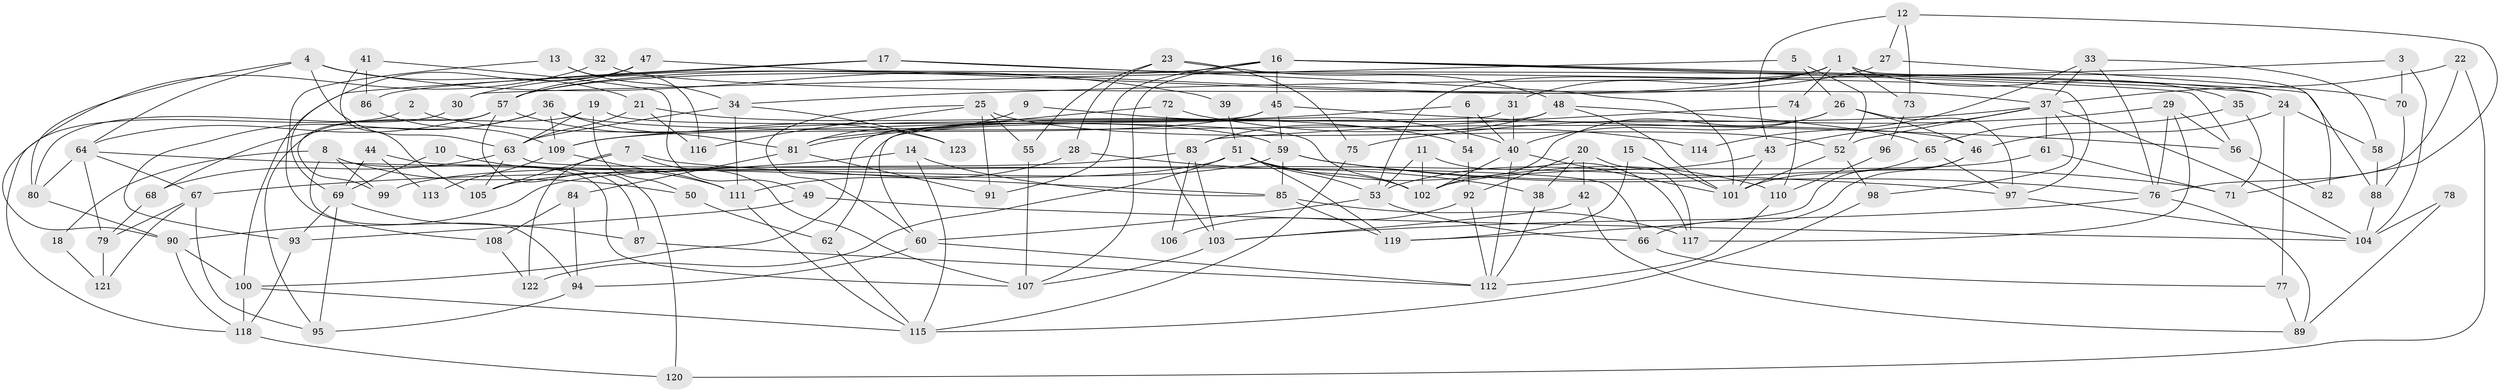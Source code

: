 // Generated by graph-tools (version 1.1) at 2025/14/03/09/25 04:14:59]
// undirected, 123 vertices, 246 edges
graph export_dot {
graph [start="1"]
  node [color=gray90,style=filled];
  1;
  2;
  3;
  4;
  5;
  6;
  7;
  8;
  9;
  10;
  11;
  12;
  13;
  14;
  15;
  16;
  17;
  18;
  19;
  20;
  21;
  22;
  23;
  24;
  25;
  26;
  27;
  28;
  29;
  30;
  31;
  32;
  33;
  34;
  35;
  36;
  37;
  38;
  39;
  40;
  41;
  42;
  43;
  44;
  45;
  46;
  47;
  48;
  49;
  50;
  51;
  52;
  53;
  54;
  55;
  56;
  57;
  58;
  59;
  60;
  61;
  62;
  63;
  64;
  65;
  66;
  67;
  68;
  69;
  70;
  71;
  72;
  73;
  74;
  75;
  76;
  77;
  78;
  79;
  80;
  81;
  82;
  83;
  84;
  85;
  86;
  87;
  88;
  89;
  90;
  91;
  92;
  93;
  94;
  95;
  96;
  97;
  98;
  99;
  100;
  101;
  102;
  103;
  104;
  105;
  106;
  107;
  108;
  109;
  110;
  111;
  112;
  113;
  114;
  115;
  116;
  117;
  118;
  119;
  120;
  121;
  122;
  123;
  1 -- 53;
  1 -- 30;
  1 -- 31;
  1 -- 35;
  1 -- 73;
  1 -- 74;
  1 -- 82;
  2 -- 118;
  2 -- 59;
  3 -- 70;
  3 -- 104;
  3 -- 34;
  4 -- 80;
  4 -- 63;
  4 -- 21;
  4 -- 39;
  4 -- 64;
  5 -- 26;
  5 -- 52;
  5 -- 30;
  6 -- 81;
  6 -- 40;
  6 -- 54;
  7 -- 85;
  7 -- 105;
  7 -- 107;
  7 -- 122;
  8 -- 99;
  8 -- 107;
  8 -- 18;
  8 -- 50;
  8 -- 94;
  9 -- 81;
  9 -- 40;
  10 -- 69;
  10 -- 111;
  11 -- 53;
  11 -- 102;
  11 -- 117;
  12 -- 43;
  12 -- 71;
  12 -- 27;
  12 -- 73;
  13 -- 34;
  13 -- 108;
  13 -- 116;
  14 -- 67;
  14 -- 85;
  14 -- 115;
  15 -- 119;
  15 -- 101;
  16 -- 107;
  16 -- 24;
  16 -- 45;
  16 -- 56;
  16 -- 57;
  16 -- 88;
  16 -- 91;
  17 -- 100;
  17 -- 101;
  17 -- 24;
  17 -- 86;
  18 -- 121;
  19 -- 102;
  19 -- 95;
  19 -- 50;
  19 -- 63;
  20 -- 117;
  20 -- 38;
  20 -- 42;
  20 -- 92;
  21 -- 116;
  21 -- 54;
  21 -- 63;
  22 -- 120;
  22 -- 37;
  22 -- 76;
  23 -- 48;
  23 -- 75;
  23 -- 28;
  23 -- 55;
  24 -- 46;
  24 -- 58;
  24 -- 77;
  25 -- 52;
  25 -- 55;
  25 -- 60;
  25 -- 91;
  25 -- 116;
  26 -- 40;
  26 -- 46;
  26 -- 97;
  26 -- 102;
  27 -- 57;
  27 -- 70;
  28 -- 111;
  28 -- 38;
  29 -- 76;
  29 -- 56;
  29 -- 75;
  29 -- 117;
  30 -- 80;
  31 -- 40;
  31 -- 60;
  32 -- 90;
  32 -- 37;
  33 -- 58;
  33 -- 37;
  33 -- 76;
  33 -- 114;
  34 -- 63;
  34 -- 111;
  34 -- 123;
  35 -- 65;
  35 -- 71;
  36 -- 93;
  36 -- 109;
  36 -- 46;
  36 -- 68;
  36 -- 81;
  37 -- 109;
  37 -- 61;
  37 -- 43;
  37 -- 52;
  37 -- 98;
  37 -- 104;
  38 -- 112;
  39 -- 51;
  40 -- 101;
  40 -- 112;
  40 -- 102;
  41 -- 86;
  41 -- 105;
  41 -- 49;
  42 -- 89;
  42 -- 103;
  43 -- 101;
  43 -- 53;
  44 -- 69;
  44 -- 87;
  44 -- 113;
  45 -- 59;
  45 -- 56;
  45 -- 100;
  45 -- 109;
  46 -- 66;
  46 -- 119;
  47 -- 57;
  47 -- 97;
  47 -- 69;
  48 -- 83;
  48 -- 62;
  48 -- 65;
  48 -- 101;
  49 -- 93;
  49 -- 104;
  50 -- 62;
  51 -- 102;
  51 -- 53;
  51 -- 99;
  51 -- 110;
  51 -- 119;
  51 -- 122;
  52 -- 101;
  52 -- 98;
  53 -- 60;
  53 -- 66;
  54 -- 92;
  55 -- 107;
  56 -- 82;
  57 -- 64;
  57 -- 99;
  57 -- 120;
  57 -- 123;
  58 -- 88;
  59 -- 76;
  59 -- 85;
  59 -- 71;
  59 -- 90;
  60 -- 94;
  60 -- 112;
  61 -- 71;
  61 -- 102;
  62 -- 115;
  63 -- 66;
  63 -- 68;
  63 -- 105;
  64 -- 97;
  64 -- 67;
  64 -- 79;
  64 -- 80;
  65 -- 97;
  65 -- 101;
  66 -- 77;
  67 -- 79;
  67 -- 95;
  67 -- 121;
  68 -- 79;
  69 -- 95;
  69 -- 87;
  69 -- 93;
  70 -- 88;
  72 -- 81;
  72 -- 103;
  72 -- 114;
  73 -- 96;
  74 -- 110;
  74 -- 83;
  75 -- 115;
  76 -- 89;
  76 -- 103;
  77 -- 89;
  78 -- 104;
  78 -- 89;
  79 -- 121;
  80 -- 90;
  81 -- 91;
  81 -- 84;
  83 -- 103;
  83 -- 105;
  83 -- 106;
  84 -- 94;
  84 -- 108;
  85 -- 119;
  85 -- 117;
  86 -- 109;
  87 -- 112;
  88 -- 104;
  90 -- 100;
  90 -- 118;
  92 -- 106;
  92 -- 112;
  93 -- 118;
  94 -- 95;
  96 -- 110;
  97 -- 104;
  98 -- 115;
  100 -- 115;
  100 -- 118;
  103 -- 107;
  108 -- 122;
  109 -- 111;
  109 -- 113;
  110 -- 112;
  111 -- 115;
  118 -- 120;
}
